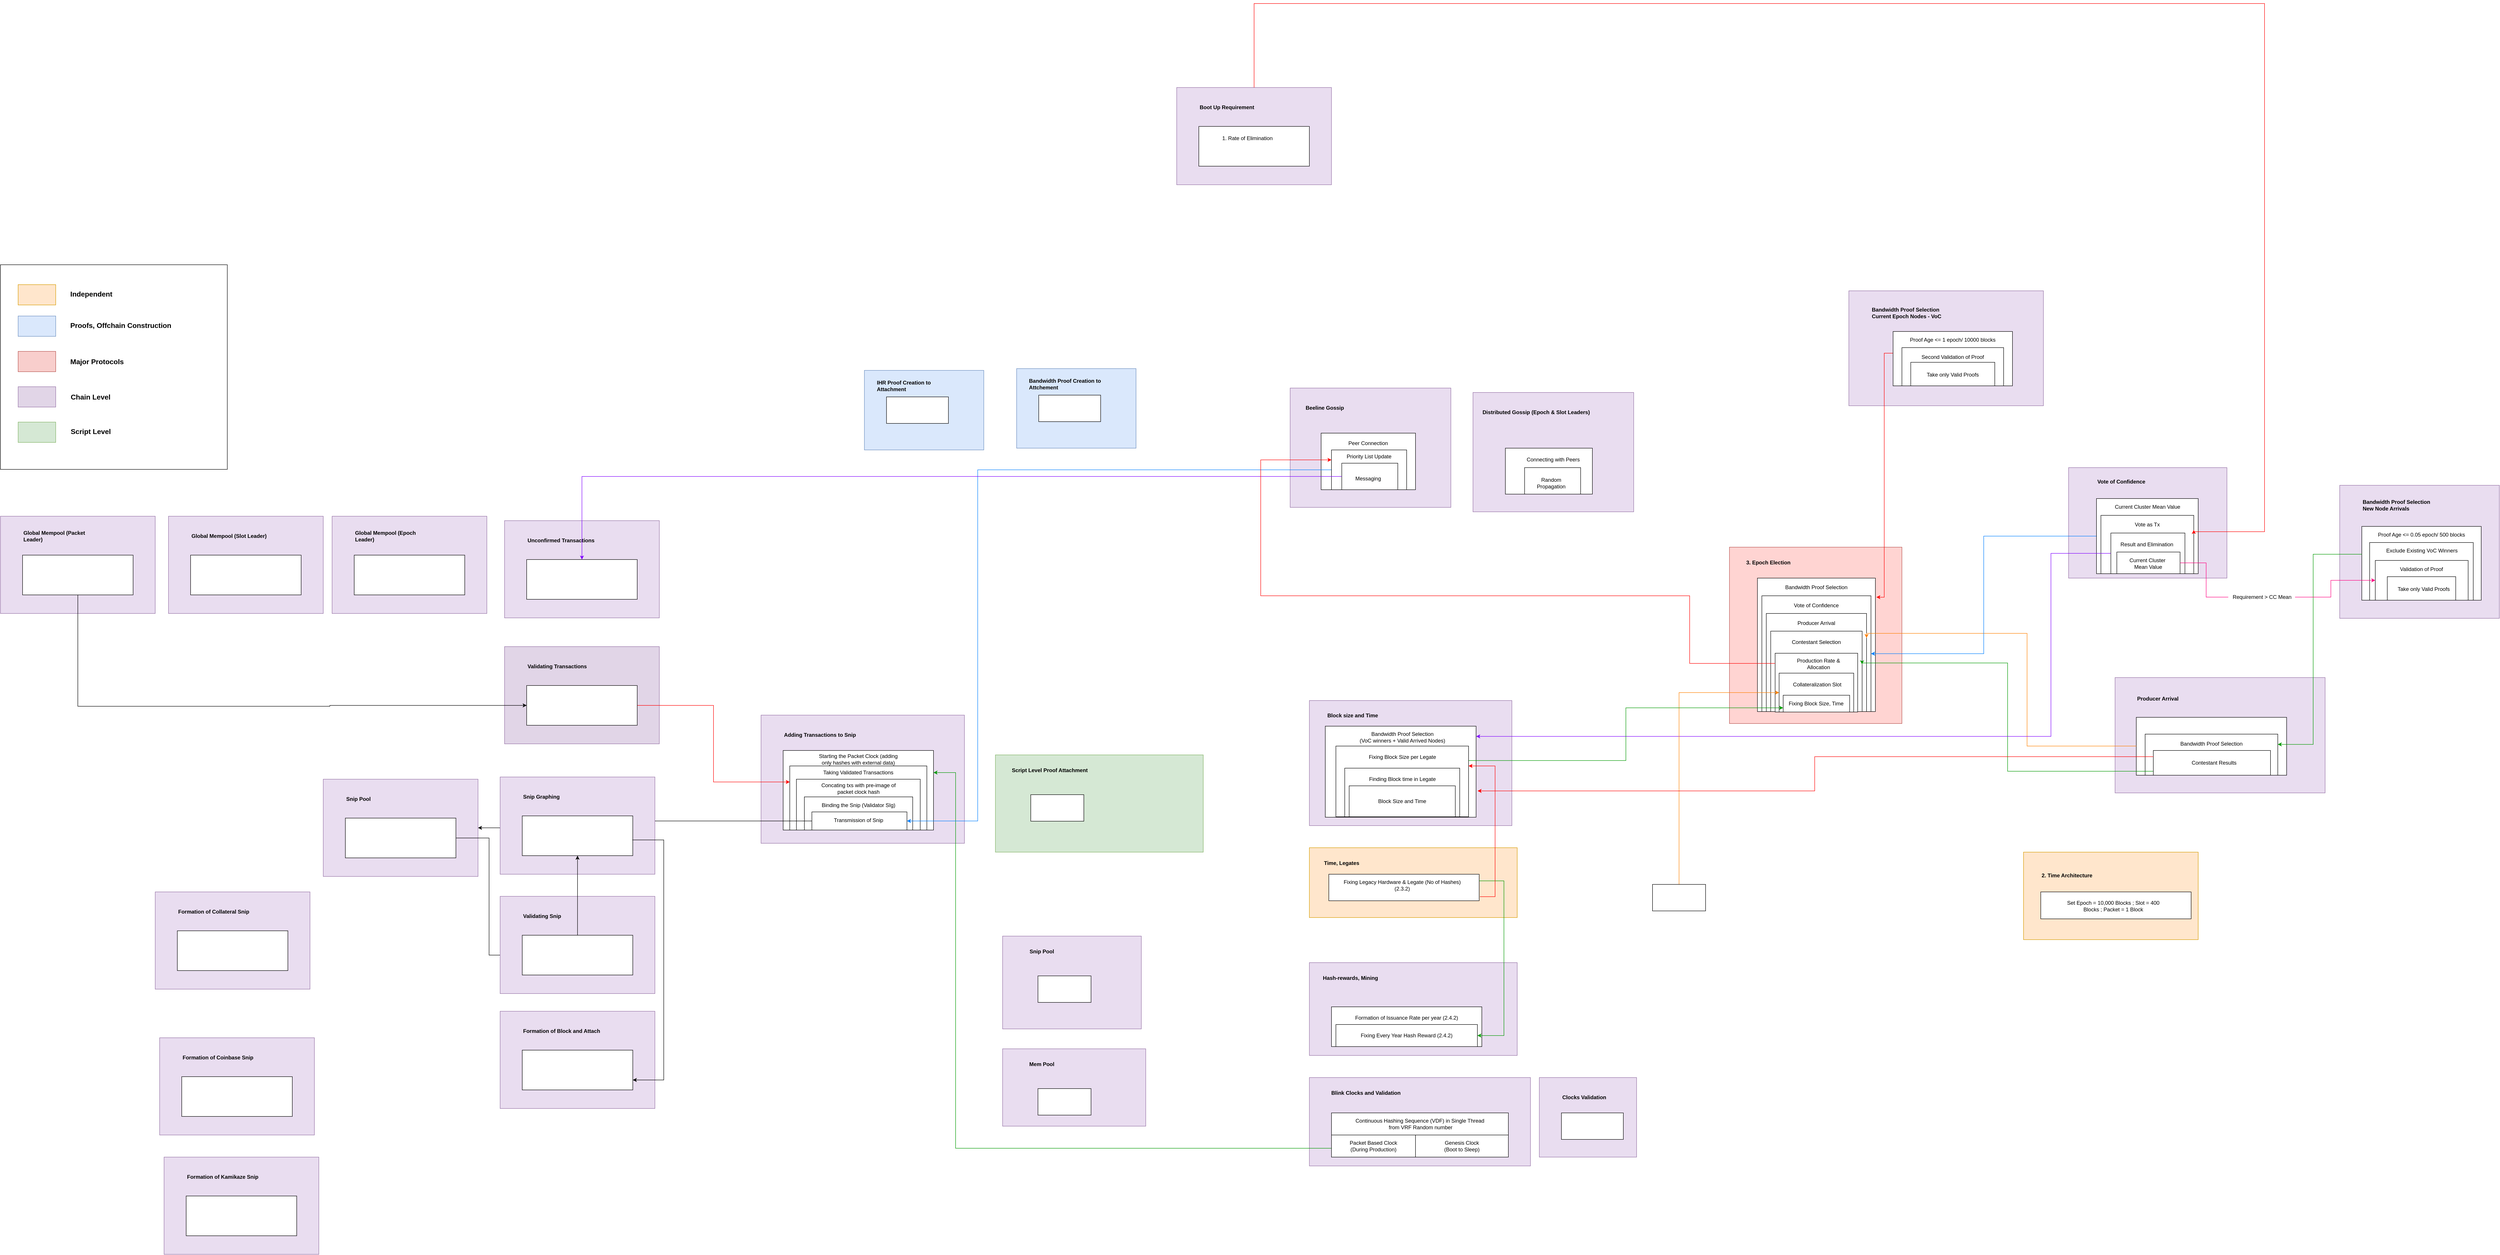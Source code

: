 <mxfile version="20.3.0" type="device"><diagram id="Gut93rH4T3lOXBkhl-au" name="Page-1"><mxGraphModel dx="4694" dy="4066" grid="0" gridSize="10" guides="1" tooltips="1" connect="1" arrows="1" fold="1" page="1" pageScale="1" pageWidth="3000" pageHeight="3000" math="0" shadow="0"><root><mxCell id="0"/><mxCell id="1" parent="0"/><mxCell id="eL9UZAqte2UcMMmed-lb-78" value="" style="rounded=0;whiteSpace=wrap;html=1;glass=0;strokeColor=#9673a6;fillColor=#E9DDF0;movable=1;resizable=1;rotatable=1;deletable=1;editable=1;connectable=1;" parent="1" vertex="1"><mxGeometry x="1932" y="-85" width="475" height="261" as="geometry"/></mxCell><mxCell id="eL9UZAqte2UcMMmed-lb-22" value="" style="rounded=0;whiteSpace=wrap;html=1;" parent="1" vertex="1"><mxGeometry x="1980" y="5" width="340" height="131" as="geometry"/></mxCell><mxCell id="JK_2anK0Gczw_8-fM60d-3" value="" style="rounded=0;whiteSpace=wrap;html=1;glass=0;strokeColor=#d79b00;fillColor=#ffe6cc;movable=1;resizable=1;rotatable=1;deletable=1;editable=1;connectable=1;" vertex="1" parent="1"><mxGeometry x="1725" y="310" width="395" height="198" as="geometry"/></mxCell><mxCell id="JK_2anK0Gczw_8-fM60d-5" value="" style="rounded=0;whiteSpace=wrap;html=1;" vertex="1" parent="1"><mxGeometry x="1764" y="400" width="340" height="61" as="geometry"/></mxCell><mxCell id="aWi-444qbN6tj6Ub5T_e-48" value="" style="rounded=0;whiteSpace=wrap;html=1;glass=0;strokeColor=#9673a6;fillColor=#E9DDF0;movable=1;resizable=1;rotatable=1;deletable=1;editable=1;connectable=1;" parent="1" vertex="1"><mxGeometry x="110" y="-33" width="458" height="283" as="geometry"/></mxCell><mxCell id="eL9UZAqte2UcMMmed-lb-89" value="" style="rounded=0;whiteSpace=wrap;html=1;strokeColor=default;" parent="1" vertex="1"><mxGeometry x="146" y="25" width="341" height="206" as="geometry"/></mxCell><mxCell id="eL9UZAqte2UcMMmed-lb-64" value="" style="rounded=0;whiteSpace=wrap;html=1;glass=0;strokeColor=#9673a6;fillColor=#E9DDF0;movable=1;resizable=1;rotatable=1;deletable=1;editable=1;connectable=1;gradientColor=none;" parent="1" vertex="1"><mxGeometry x="2440" y="-520" width="361" height="301" as="geometry"/></mxCell><mxCell id="eL9UZAqte2UcMMmed-lb-58" value="" style="rounded=0;whiteSpace=wrap;html=1;" parent="1" vertex="1"><mxGeometry x="2490" y="-427" width="270" height="167" as="geometry"/></mxCell><mxCell id="eL9UZAqte2UcMMmed-lb-68" value="" style="rounded=0;whiteSpace=wrap;html=1;" parent="1" vertex="1"><mxGeometry x="2507.7" y="-390.5" width="234.3" height="130.5" as="geometry"/></mxCell><mxCell id="eL9UZAqte2UcMMmed-lb-65" value="Bandwidth Proof Selection &lt;br&gt;New Node Arrivals" style="text;html=1;strokeColor=none;fillColor=none;align=left;verticalAlign=middle;whiteSpace=wrap;rounded=0;glass=0;fontStyle=1" parent="1" vertex="1"><mxGeometry x="2490" y="-490" width="253.75" height="30" as="geometry"/></mxCell><mxCell id="eL9UZAqte2UcMMmed-lb-48" value="" style="rounded=0;whiteSpace=wrap;html=1;glass=0;strokeColor=#9673a6;fillColor=#E9DDF0;movable=1;resizable=1;rotatable=1;deletable=1;editable=1;connectable=1;" parent="1" vertex="1"><mxGeometry x="1826.88" y="-560" width="358.12" height="250" as="geometry"/></mxCell><mxCell id="eL9UZAqte2UcMMmed-lb-37" value="" style="rounded=0;whiteSpace=wrap;html=1;glass=0;strokeColor=#9673a6;fillColor=#E9DDF0;movable=1;resizable=1;rotatable=1;deletable=1;editable=1;connectable=1;gradientColor=none;" parent="1" vertex="1"><mxGeometry x="1330" y="-960" width="440" height="260" as="geometry"/></mxCell><mxCell id="eL9UZAqte2UcMMmed-lb-1" value="" style="rounded=0;whiteSpace=wrap;html=1;glass=0;strokeColor=#b85450;fillColor=#FFD4D2;movable=1;resizable=1;rotatable=1;deletable=1;editable=1;connectable=1;" parent="1" vertex="1"><mxGeometry x="1060" y="-380" width="390" height="399" as="geometry"/></mxCell><mxCell id="eL9UZAqte2UcMMmed-lb-26" value="" style="rounded=0;whiteSpace=wrap;html=1;" parent="1" vertex="1"><mxGeometry x="1123.28" y="-310" width="266.72" height="302" as="geometry"/></mxCell><mxCell id="emr4Le-y1P6wewmF4X1r-18" value="" style="rounded=0;whiteSpace=wrap;html=1;glass=0;strokeColor=#9673a6;fillColor=#E9DDF0;movable=1;resizable=1;rotatable=1;deletable=1;editable=1;connectable=1;" parent="1" vertex="1"><mxGeometry x="-1130" width="460" height="290" as="geometry"/></mxCell><mxCell id="emr4Le-y1P6wewmF4X1r-8" value="" style="rounded=0;whiteSpace=wrap;html=1;glass=0;strokeColor=#82b366;fillColor=#d5e8d4;movable=1;resizable=1;rotatable=1;deletable=1;editable=1;connectable=1;" parent="1" vertex="1"><mxGeometry x="-600" y="90" width="470" height="220" as="geometry"/></mxCell><mxCell id="aWi-444qbN6tj6Ub5T_e-52" value="" style="rounded=0;whiteSpace=wrap;html=1;glass=0;strokeColor=#9673a6;fillColor=#E9DDF0;movable=1;resizable=1;rotatable=1;deletable=1;editable=1;connectable=1;" parent="1" vertex="1"><mxGeometry x="110" y="820" width="500" height="200" as="geometry"/></mxCell><mxCell id="aWi-444qbN6tj6Ub5T_e-59" value="" style="rounded=0;whiteSpace=wrap;html=1;glass=0;strokeColor=default;fillColor=#FFFFFF;" parent="1" vertex="1"><mxGeometry x="160" y="900" width="400" height="100" as="geometry"/></mxCell><mxCell id="aWi-444qbN6tj6Ub5T_e-50" value="" style="rounded=0;whiteSpace=wrap;html=1;glass=0;strokeColor=#9673a6;fillColor=#E9DDF0;movable=1;resizable=1;rotatable=1;deletable=1;editable=1;connectable=1;" parent="1" vertex="1"><mxGeometry x="66.56" y="-740" width="363.44" height="270" as="geometry"/></mxCell><mxCell id="aWi-444qbN6tj6Ub5T_e-46" value="" style="rounded=0;whiteSpace=wrap;html=1;glass=0;strokeColor=#9673a6;fillColor=#E9DDF0;movable=1;resizable=1;rotatable=1;deletable=1;editable=1;connectable=1;" parent="1" vertex="1"><mxGeometry x="110" y="560" width="470" height="210" as="geometry"/></mxCell><mxCell id="aWi-444qbN6tj6Ub5T_e-43" value="" style="rounded=0;whiteSpace=wrap;html=1;glass=0;strokeColor=#d79b00;fillColor=#ffe6cc;movable=1;resizable=1;rotatable=1;deletable=1;editable=1;connectable=1;" parent="1" vertex="1"><mxGeometry x="110" y="300" width="470" height="158" as="geometry"/></mxCell><mxCell id="aWi-444qbN6tj6Ub5T_e-13" value="" style="rounded=0;whiteSpace=wrap;html=1;strokeColor=default;" parent="1" vertex="1"><mxGeometry x="170" y="70" width="300" height="160" as="geometry"/></mxCell><mxCell id="aWi-444qbN6tj6Ub5T_e-14" value="Fixing Block Size per Legate" style="text;html=1;strokeColor=none;fillColor=none;align=center;verticalAlign=middle;whiteSpace=wrap;rounded=0;" parent="1" vertex="1"><mxGeometry x="212.5" y="80" width="215" height="30" as="geometry"/></mxCell><mxCell id="aWi-444qbN6tj6Ub5T_e-15" value="" style="rounded=0;whiteSpace=wrap;html=1;glass=0;strokeColor=default;" parent="1" vertex="1"><mxGeometry x="190" y="120" width="260" height="110" as="geometry"/></mxCell><mxCell id="aWi-444qbN6tj6Ub5T_e-16" value="Finding Block time in Legate" style="text;html=1;strokeColor=none;fillColor=none;align=center;verticalAlign=middle;whiteSpace=wrap;rounded=0;" parent="1" vertex="1"><mxGeometry x="212.5" y="130" width="215" height="30" as="geometry"/></mxCell><mxCell id="aWi-444qbN6tj6Ub5T_e-20" value="" style="rounded=0;whiteSpace=wrap;html=1;glass=0;strokeColor=default;" parent="1" vertex="1"><mxGeometry x="154" y="360" width="340" height="60" as="geometry"/></mxCell><mxCell id="aWi-444qbN6tj6Ub5T_e-18" value="Block Size and Time" style="rounded=0;whiteSpace=wrap;html=1;glass=0;strokeColor=default;" parent="1" vertex="1"><mxGeometry x="200" y="160" width="240" height="70" as="geometry"/></mxCell><mxCell id="aWi-444qbN6tj6Ub5T_e-21" value="Fixing Legacy Hardware &amp;amp; Legate (No of Hashes) (2.3.2)" style="text;html=1;strokeColor=none;fillColor=none;align=center;verticalAlign=middle;whiteSpace=wrap;rounded=0;" parent="1" vertex="1"><mxGeometry x="176.25" y="370" width="287.5" height="30" as="geometry"/></mxCell><mxCell id="aWi-444qbN6tj6Ub5T_e-35" value="" style="rounded=0;whiteSpace=wrap;html=1;glass=0;strokeColor=default;" parent="1" vertex="1"><mxGeometry x="136.56" y="-638" width="213.44" height="128" as="geometry"/></mxCell><mxCell id="aWi-444qbN6tj6Ub5T_e-37" value="" style="rounded=0;whiteSpace=wrap;html=1;glass=0;strokeColor=default;" parent="1" vertex="1"><mxGeometry x="160" y="660" width="340" height="90" as="geometry"/></mxCell><mxCell id="aWi-444qbN6tj6Ub5T_e-38" value="Formation of Issuance Rate per year (2.4.2)" style="text;html=1;strokeColor=none;fillColor=none;align=center;verticalAlign=middle;whiteSpace=wrap;rounded=0;" parent="1" vertex="1"><mxGeometry x="186.25" y="670" width="287.5" height="30" as="geometry"/></mxCell><mxCell id="aWi-444qbN6tj6Ub5T_e-41" style="edgeStyle=orthogonalEdgeStyle;rounded=0;orthogonalLoop=1;jettySize=auto;html=1;entryX=1;entryY=0.25;entryDx=0;entryDy=0;startArrow=classic;startFill=1;endArrow=none;endFill=0;fillColor=#d5e8d4;strokeColor=#009900;exitX=1;exitY=0.5;exitDx=0;exitDy=0;" parent="1" source="aWi-444qbN6tj6Ub5T_e-39" target="aWi-444qbN6tj6Ub5T_e-20" edge="1"><mxGeometry relative="1" as="geometry"><Array as="points"><mxPoint x="550" y="725"/><mxPoint x="550" y="375"/></Array></mxGeometry></mxCell><mxCell id="aWi-444qbN6tj6Ub5T_e-39" value="" style="rounded=0;whiteSpace=wrap;html=1;glass=0;strokeColor=default;" parent="1" vertex="1"><mxGeometry x="170" y="700" width="320" height="50" as="geometry"/></mxCell><mxCell id="aWi-444qbN6tj6Ub5T_e-40" value="Fixing Every Year Hash Reward (2.4.2)" style="text;html=1;strokeColor=none;fillColor=none;align=center;verticalAlign=middle;whiteSpace=wrap;rounded=0;" parent="1" vertex="1"><mxGeometry x="186.25" y="710" width="287.5" height="30" as="geometry"/></mxCell><mxCell id="aWi-444qbN6tj6Ub5T_e-45" value="Time, Legates" style="text;html=1;strokeColor=none;fillColor=none;align=center;verticalAlign=middle;whiteSpace=wrap;rounded=0;glass=0;fontStyle=1" parent="1" vertex="1"><mxGeometry x="136.25" y="320" width="93.75" height="30" as="geometry"/></mxCell><mxCell id="aWi-444qbN6tj6Ub5T_e-47" value="Hash-rewards, Mining" style="text;html=1;strokeColor=none;fillColor=none;align=center;verticalAlign=middle;whiteSpace=wrap;rounded=0;glass=0;fontStyle=1" parent="1" vertex="1"><mxGeometry x="126.25" y="580" width="153.75" height="30" as="geometry"/></mxCell><mxCell id="aWi-444qbN6tj6Ub5T_e-49" value="Block size and Time" style="text;html=1;strokeColor=none;fillColor=none;align=center;verticalAlign=middle;whiteSpace=wrap;rounded=0;glass=0;fontStyle=1" parent="1" vertex="1"><mxGeometry x="146" y="-14" width="123.75" height="30" as="geometry"/></mxCell><mxCell id="aWi-444qbN6tj6Ub5T_e-51" value="Beeline Gossip" style="text;html=1;strokeColor=none;fillColor=none;align=center;verticalAlign=middle;whiteSpace=wrap;rounded=0;glass=0;fontStyle=1" parent="1" vertex="1"><mxGeometry x="82.81" y="-710" width="123.75" height="30" as="geometry"/></mxCell><mxCell id="aWi-444qbN6tj6Ub5T_e-53" value="Blink Clocks and Validation" style="text;html=1;strokeColor=none;fillColor=none;align=center;verticalAlign=middle;whiteSpace=wrap;rounded=0;glass=0;fontStyle=1" parent="1" vertex="1"><mxGeometry x="126.25" y="840" width="223.75" height="30" as="geometry"/></mxCell><mxCell id="emr4Le-y1P6wewmF4X1r-22" style="edgeStyle=orthogonalEdgeStyle;rounded=0;orthogonalLoop=1;jettySize=auto;html=1;fontColor=#006633;strokeColor=#009900;" parent="1" source="aWi-444qbN6tj6Ub5T_e-54" target="emr4Le-y1P6wewmF4X1r-20" edge="1"><mxGeometry relative="1" as="geometry"><Array as="points"><mxPoint x="-690" y="980"/><mxPoint x="-690" y="130"/></Array></mxGeometry></mxCell><mxCell id="aWi-444qbN6tj6Ub5T_e-54" value="Packet Based Clock&lt;br&gt;(During Production)" style="rounded=0;whiteSpace=wrap;html=1;glass=0;strokeColor=default;fillColor=#FFFFFF;" parent="1" vertex="1"><mxGeometry x="160" y="950" width="190" height="50" as="geometry"/></mxCell><mxCell id="aWi-444qbN6tj6Ub5T_e-58" value="Genesis Clock&lt;br&gt;(Boot to Sleep)" style="rounded=0;whiteSpace=wrap;html=1;glass=0;strokeColor=default;fillColor=#FFFFFF;" parent="1" vertex="1"><mxGeometry x="350" y="950" width="210" height="50" as="geometry"/></mxCell><mxCell id="aWi-444qbN6tj6Ub5T_e-60" value="Continuous Hashing Sequence (VDF) in Single Thread&lt;br&gt;&amp;nbsp;from VRF Random number" style="text;html=1;strokeColor=none;fillColor=none;align=center;verticalAlign=middle;whiteSpace=wrap;rounded=0;glass=0;" parent="1" vertex="1"><mxGeometry x="200" y="910" width="320" height="30" as="geometry"/></mxCell><mxCell id="aWi-444qbN6tj6Ub5T_e-31" style="edgeStyle=orthogonalEdgeStyle;rounded=0;orthogonalLoop=1;jettySize=auto;html=1;entryX=1.005;entryY=0.846;entryDx=0;entryDy=0;entryPerimeter=0;startArrow=classic;startFill=1;endArrow=none;endFill=0;strokeColor=#FF0000;" parent="1" target="aWi-444qbN6tj6Ub5T_e-20" edge="1"><mxGeometry relative="1" as="geometry"><mxPoint x="470" y="115" as="sourcePoint"/><Array as="points"><mxPoint x="530" y="115"/><mxPoint x="530" y="411"/></Array></mxGeometry></mxCell><mxCell id="aWi-444qbN6tj6Ub5T_e-67" value="" style="rounded=0;whiteSpace=wrap;html=1;glass=0;strokeColor=default;fillColor=#FFFFFF;" parent="1" vertex="1"><mxGeometry x="-520" y="180.0" width="120" height="60" as="geometry"/></mxCell><mxCell id="emr4Le-y1P6wewmF4X1r-2" value="" style="rounded=0;whiteSpace=wrap;html=1;glass=0;strokeColor=#9673a6;fillColor=#E9DDF0;movable=1;resizable=1;rotatable=1;deletable=1;editable=1;connectable=1;" parent="1" vertex="1"><mxGeometry x="630" y="820" width="220" height="180" as="geometry"/></mxCell><mxCell id="emr4Le-y1P6wewmF4X1r-3" value="" style="rounded=0;whiteSpace=wrap;html=1;glass=0;strokeColor=default;fillColor=#FFFFFF;" parent="1" vertex="1"><mxGeometry x="680" y="900" width="140" height="60" as="geometry"/></mxCell><mxCell id="emr4Le-y1P6wewmF4X1r-4" value="Clocks Validation" style="text;html=1;strokeColor=none;fillColor=none;align=left;verticalAlign=middle;whiteSpace=wrap;rounded=0;glass=0;fontStyle=1" parent="1" vertex="1"><mxGeometry x="680" y="850" width="223.75" height="30" as="geometry"/></mxCell><mxCell id="emr4Le-y1P6wewmF4X1r-9" value="Script Level Proof Attachment" style="text;html=1;strokeColor=none;fillColor=none;align=center;verticalAlign=middle;whiteSpace=wrap;rounded=0;glass=0;fontStyle=1" parent="1" vertex="1"><mxGeometry x="-573.75" y="110" width="193.75" height="30" as="geometry"/></mxCell><mxCell id="emr4Le-y1P6wewmF4X1r-12" value="" style="rounded=0;whiteSpace=wrap;html=1;glass=0;strokeColor=#9673a6;fillColor=#E9DDF0;movable=1;resizable=1;rotatable=1;deletable=1;editable=1;connectable=1;" parent="1" vertex="1"><mxGeometry x="-583.75" y="500" width="313.75" height="210" as="geometry"/></mxCell><mxCell id="emr4Le-y1P6wewmF4X1r-13" value="" style="rounded=0;whiteSpace=wrap;html=1;glass=0;strokeColor=default;fillColor=#FFFFFF;" parent="1" vertex="1"><mxGeometry x="-503.75" y="590.0" width="120" height="60" as="geometry"/></mxCell><mxCell id="emr4Le-y1P6wewmF4X1r-14" value="Snip Pool" style="text;html=1;strokeColor=none;fillColor=none;align=center;verticalAlign=middle;whiteSpace=wrap;rounded=0;glass=0;fontStyle=1" parent="1" vertex="1"><mxGeometry x="-557.5" y="520" width="123.75" height="30" as="geometry"/></mxCell><mxCell id="emr4Le-y1P6wewmF4X1r-15" value="" style="rounded=0;whiteSpace=wrap;html=1;glass=0;strokeColor=#9673a6;fillColor=#E9DDF0;movable=1;resizable=1;rotatable=1;deletable=1;editable=1;connectable=1;" parent="1" vertex="1"><mxGeometry x="-583.75" y="755" width="323.75" height="175" as="geometry"/></mxCell><mxCell id="emr4Le-y1P6wewmF4X1r-16" value="" style="rounded=0;whiteSpace=wrap;html=1;glass=0;strokeColor=default;fillColor=#FFFFFF;" parent="1" vertex="1"><mxGeometry x="-503.75" y="845.0" width="120" height="60" as="geometry"/></mxCell><mxCell id="emr4Le-y1P6wewmF4X1r-17" value="Mem Pool" style="text;html=1;strokeColor=none;fillColor=none;align=center;verticalAlign=middle;whiteSpace=wrap;rounded=0;glass=0;fontStyle=1" parent="1" vertex="1"><mxGeometry x="-557.5" y="775" width="123.75" height="30" as="geometry"/></mxCell><mxCell id="emr4Le-y1P6wewmF4X1r-19" value="Adding Transactions to Snip" style="text;html=1;strokeColor=none;fillColor=none;align=left;verticalAlign=middle;whiteSpace=wrap;rounded=0;glass=0;fontStyle=1" parent="1" vertex="1"><mxGeometry x="-1080" y="30" width="183.75" height="30" as="geometry"/></mxCell><mxCell id="emr4Le-y1P6wewmF4X1r-20" value="" style="rounded=0;whiteSpace=wrap;html=1;glass=0;strokeColor=default;" parent="1" vertex="1"><mxGeometry x="-1080" y="80" width="340" height="180" as="geometry"/></mxCell><mxCell id="emr4Le-y1P6wewmF4X1r-21" value="Starting the Packet Clock (adding only hashes with external data)" style="text;html=1;strokeColor=none;fillColor=none;align=center;verticalAlign=middle;whiteSpace=wrap;rounded=0;" parent="1" vertex="1"><mxGeometry x="-1005" y="85" width="190" height="30" as="geometry"/></mxCell><mxCell id="emr4Le-y1P6wewmF4X1r-23" value="" style="rounded=0;whiteSpace=wrap;html=1;fontColor=#006633;" parent="1" vertex="1"><mxGeometry x="-1065" y="115" width="310" height="145" as="geometry"/></mxCell><mxCell id="emr4Le-y1P6wewmF4X1r-24" value="Taking Validated Transactions" style="text;html=1;strokeColor=none;fillColor=none;align=center;verticalAlign=middle;whiteSpace=wrap;rounded=0;" parent="1" vertex="1"><mxGeometry x="-1035" y="115" width="250" height="30" as="geometry"/></mxCell><mxCell id="emr4Le-y1P6wewmF4X1r-25" value="" style="rounded=0;whiteSpace=wrap;html=1;glass=0;strokeColor=#9673a6;fillColor=#e1d5e7;movable=1;resizable=1;rotatable=1;deletable=1;editable=1;connectable=1;" parent="1" vertex="1"><mxGeometry x="-1710" y="-155" width="350" height="220" as="geometry"/></mxCell><mxCell id="emr4Le-y1P6wewmF4X1r-26" value="Validating Transactions" style="text;html=1;strokeColor=none;fillColor=none;align=left;verticalAlign=middle;whiteSpace=wrap;rounded=0;glass=0;fontStyle=1" parent="1" vertex="1"><mxGeometry x="-1660" y="-125" width="183.75" height="30" as="geometry"/></mxCell><mxCell id="emr4Le-y1P6wewmF4X1r-36" value="" style="rounded=0;whiteSpace=wrap;html=1;fontColor=#006633;" parent="1" vertex="1"><mxGeometry x="-1050" y="145" width="280" height="115" as="geometry"/></mxCell><mxCell id="emr4Le-y1P6wewmF4X1r-35" value="Concating txs with pre-image of packet clock hash" style="text;html=1;strokeColor=none;fillColor=none;align=center;verticalAlign=middle;whiteSpace=wrap;rounded=0;" parent="1" vertex="1"><mxGeometry x="-996.25" y="151" width="172.5" height="30" as="geometry"/></mxCell><mxCell id="emr4Le-y1P6wewmF4X1r-39" value="" style="rounded=0;whiteSpace=wrap;html=1;fontColor=#006633;" parent="1" vertex="1"><mxGeometry x="-1032" y="185" width="245" height="75" as="geometry"/></mxCell><mxCell id="emr4Le-y1P6wewmF4X1r-38" value="Binding the Snip (Validator SIg)" style="text;html=1;strokeColor=none;fillColor=none;align=center;verticalAlign=middle;whiteSpace=wrap;rounded=0;" parent="1" vertex="1"><mxGeometry x="-996.25" y="189" width="172.5" height="30" as="geometry"/></mxCell><mxCell id="emr4Le-y1P6wewmF4X1r-44" style="edgeStyle=orthogonalEdgeStyle;rounded=0;orthogonalLoop=1;jettySize=auto;html=1;strokeColor=#007FFF;fontColor=#006633;startArrow=classic;startFill=1;endArrow=none;endFill=0;entryX=0;entryY=0.5;entryDx=0;entryDy=0;" parent="1" source="emr4Le-y1P6wewmF4X1r-41" target="zCrZaYcb0253hKXH6yGX-1" edge="1"><mxGeometry relative="1" as="geometry"><Array as="points"><mxPoint x="-640" y="240"/><mxPoint x="-640" y="-555"/></Array></mxGeometry></mxCell><mxCell id="zCrZaYcb0253hKXH6yGX-33" style="edgeStyle=orthogonalEdgeStyle;rounded=0;orthogonalLoop=1;jettySize=auto;html=1;" parent="1" source="emr4Le-y1P6wewmF4X1r-41" target="zCrZaYcb0253hKXH6yGX-30" edge="1"><mxGeometry relative="1" as="geometry"/></mxCell><mxCell id="emr4Le-y1P6wewmF4X1r-41" value="" style="rounded=0;whiteSpace=wrap;html=1;fontColor=#006633;" parent="1" vertex="1"><mxGeometry x="-1015" y="219" width="215" height="41" as="geometry"/></mxCell><mxCell id="emr4Le-y1P6wewmF4X1r-40" value="Transmission of Snip" style="text;html=1;strokeColor=none;fillColor=none;align=center;verticalAlign=middle;whiteSpace=wrap;rounded=0;" parent="1" vertex="1"><mxGeometry x="-995.75" y="222.5" width="172.5" height="30" as="geometry"/></mxCell><mxCell id="emr4Le-y1P6wewmF4X1r-43" style="edgeStyle=orthogonalEdgeStyle;rounded=0;orthogonalLoop=1;jettySize=auto;html=1;entryX=0;entryY=0.25;entryDx=0;entryDy=0;strokeColor=#FF0000;fontColor=#006633;" parent="1" source="emr4Le-y1P6wewmF4X1r-42" target="emr4Le-y1P6wewmF4X1r-23" edge="1"><mxGeometry relative="1" as="geometry"/></mxCell><mxCell id="emr4Le-y1P6wewmF4X1r-42" value="" style="rounded=0;whiteSpace=wrap;html=1;fontColor=#006633;" parent="1" vertex="1"><mxGeometry x="-1660" y="-67" width="250" height="90" as="geometry"/></mxCell><mxCell id="emr4Le-y1P6wewmF4X1r-45" value="" style="rounded=0;whiteSpace=wrap;html=1;glass=0;strokeColor=#9673a6;fillColor=#E9DDF0;movable=1;resizable=1;rotatable=1;deletable=1;editable=1;connectable=1;" parent="1" vertex="1"><mxGeometry x="-1720" y="140" width="350" height="220" as="geometry"/></mxCell><mxCell id="emr4Le-y1P6wewmF4X1r-46" value="Snip Graphing" style="text;html=1;strokeColor=none;fillColor=none;align=left;verticalAlign=middle;whiteSpace=wrap;rounded=0;glass=0;fontStyle=1" parent="1" vertex="1"><mxGeometry x="-1670" y="170" width="183.75" height="30" as="geometry"/></mxCell><mxCell id="emr4Le-y1P6wewmF4X1r-47" value="" style="rounded=0;whiteSpace=wrap;html=1;fontColor=#006633;" parent="1" vertex="1"><mxGeometry x="-1670" y="228" width="250" height="90" as="geometry"/></mxCell><mxCell id="emr4Le-y1P6wewmF4X1r-48" value="" style="rounded=0;whiteSpace=wrap;html=1;glass=0;strokeColor=#9673a6;fillColor=#E9DDF0;movable=1;resizable=1;rotatable=1;deletable=1;editable=1;connectable=1;" parent="1" vertex="1"><mxGeometry x="-2480" y="1000" width="350" height="220" as="geometry"/></mxCell><mxCell id="emr4Le-y1P6wewmF4X1r-49" value="Formation of Kamikaze Snip" style="text;html=1;strokeColor=none;fillColor=none;align=left;verticalAlign=middle;whiteSpace=wrap;rounded=0;glass=0;fontStyle=1" parent="1" vertex="1"><mxGeometry x="-2430" y="1030" width="183.75" height="30" as="geometry"/></mxCell><mxCell id="emr4Le-y1P6wewmF4X1r-50" value="" style="rounded=0;whiteSpace=wrap;html=1;fontColor=#006633;" parent="1" vertex="1"><mxGeometry x="-2430" y="1088" width="250" height="90" as="geometry"/></mxCell><mxCell id="emr4Le-y1P6wewmF4X1r-51" value="" style="rounded=0;whiteSpace=wrap;html=1;glass=0;strokeColor=#9673a6;fillColor=#E9DDF0;movable=1;resizable=1;rotatable=1;deletable=1;editable=1;connectable=1;" parent="1" vertex="1"><mxGeometry x="-2490" y="730" width="350" height="220" as="geometry"/></mxCell><mxCell id="emr4Le-y1P6wewmF4X1r-52" value="Formation of Coinbase Snip" style="text;html=1;strokeColor=none;fillColor=none;align=left;verticalAlign=middle;whiteSpace=wrap;rounded=0;glass=0;fontStyle=1" parent="1" vertex="1"><mxGeometry x="-2440" y="760" width="183.75" height="30" as="geometry"/></mxCell><mxCell id="emr4Le-y1P6wewmF4X1r-53" value="" style="rounded=0;whiteSpace=wrap;html=1;fontColor=#006633;" parent="1" vertex="1"><mxGeometry x="-2440" y="818" width="250" height="90" as="geometry"/></mxCell><mxCell id="emr4Le-y1P6wewmF4X1r-54" value="" style="rounded=0;whiteSpace=wrap;html=1;glass=0;strokeColor=#9673a6;fillColor=#E9DDF0;movable=1;resizable=1;rotatable=1;deletable=1;editable=1;connectable=1;" parent="1" vertex="1"><mxGeometry x="-2500" y="400" width="350" height="220" as="geometry"/></mxCell><mxCell id="emr4Le-y1P6wewmF4X1r-55" value="Formation of Collateral Snip" style="text;html=1;strokeColor=none;fillColor=none;align=left;verticalAlign=middle;whiteSpace=wrap;rounded=0;glass=0;fontStyle=1" parent="1" vertex="1"><mxGeometry x="-2450" y="430" width="183.75" height="30" as="geometry"/></mxCell><mxCell id="emr4Le-y1P6wewmF4X1r-56" value="" style="rounded=0;whiteSpace=wrap;html=1;fontColor=#006633;" parent="1" vertex="1"><mxGeometry x="-2450" y="488" width="250" height="90" as="geometry"/></mxCell><mxCell id="zCrZaYcb0253hKXH6yGX-1" value="" style="rounded=0;whiteSpace=wrap;html=1;" parent="1" vertex="1"><mxGeometry x="160" y="-600" width="170" height="90" as="geometry"/></mxCell><mxCell id="zCrZaYcb0253hKXH6yGX-2" value="Peer Connection" style="text;html=1;strokeColor=none;fillColor=none;align=center;verticalAlign=middle;whiteSpace=wrap;rounded=0;" parent="1" vertex="1"><mxGeometry x="183.28" y="-630" width="120" height="30" as="geometry"/></mxCell><mxCell id="zCrZaYcb0253hKXH6yGX-3" value="" style="rounded=0;whiteSpace=wrap;html=1;" parent="1" vertex="1"><mxGeometry x="183.28" y="-570" width="126.72" height="60" as="geometry"/></mxCell><mxCell id="zCrZaYcb0253hKXH6yGX-4" value="Priority List Update" style="text;html=1;strokeColor=none;fillColor=none;align=center;verticalAlign=middle;whiteSpace=wrap;rounded=0;" parent="1" vertex="1"><mxGeometry x="185" y="-600" width="120" height="30" as="geometry"/></mxCell><mxCell id="zCrZaYcb0253hKXH6yGX-5" value="Messaging" style="text;html=1;strokeColor=none;fillColor=none;align=center;verticalAlign=middle;whiteSpace=wrap;rounded=0;" parent="1" vertex="1"><mxGeometry x="213.28" y="-550" width="60" height="30" as="geometry"/></mxCell><mxCell id="zCrZaYcb0253hKXH6yGX-6" value="" style="rounded=0;whiteSpace=wrap;html=1;glass=0;strokeColor=#9673a6;fillColor=#E9DDF0;movable=1;resizable=1;rotatable=1;deletable=1;editable=1;connectable=1;" parent="1" vertex="1"><mxGeometry x="-1710" y="-440" width="350" height="220" as="geometry"/></mxCell><mxCell id="zCrZaYcb0253hKXH6yGX-7" value="Unconfirmed Transactions" style="text;html=1;strokeColor=none;fillColor=none;align=left;verticalAlign=middle;whiteSpace=wrap;rounded=0;glass=0;fontStyle=1" parent="1" vertex="1"><mxGeometry x="-1660" y="-410" width="183.75" height="30" as="geometry"/></mxCell><mxCell id="zCrZaYcb0253hKXH6yGX-8" value="" style="rounded=0;whiteSpace=wrap;html=1;fontColor=#006633;" parent="1" vertex="1"><mxGeometry x="-1660" y="-352" width="250" height="90" as="geometry"/></mxCell><mxCell id="zCrZaYcb0253hKXH6yGX-9" style="edgeStyle=orthogonalEdgeStyle;rounded=0;orthogonalLoop=1;jettySize=auto;html=1;exitX=0;exitY=0.5;exitDx=0;exitDy=0;strokeColor=#7F00FF;" parent="1" source="zCrZaYcb0253hKXH6yGX-3" target="zCrZaYcb0253hKXH6yGX-8" edge="1"><mxGeometry relative="1" as="geometry"/></mxCell><mxCell id="zCrZaYcb0253hKXH6yGX-10" value="" style="rounded=0;whiteSpace=wrap;html=1;glass=0;strokeColor=#9673a6;fillColor=#E9DDF0;movable=1;resizable=1;rotatable=1;deletable=1;editable=1;connectable=1;" parent="1" vertex="1"><mxGeometry x="480" y="-730" width="363.44" height="270" as="geometry"/></mxCell><mxCell id="zCrZaYcb0253hKXH6yGX-12" value="Distributed Gossip (Epoch &amp;amp; Slot Leaders)" style="text;html=1;strokeColor=none;fillColor=none;align=center;verticalAlign=middle;whiteSpace=wrap;rounded=0;glass=0;fontStyle=1" parent="1" vertex="1"><mxGeometry x="496.25" y="-700" width="253.75" height="30" as="geometry"/></mxCell><mxCell id="zCrZaYcb0253hKXH6yGX-18" value="" style="rounded=0;whiteSpace=wrap;html=1;" parent="1" vertex="1"><mxGeometry x="553.28" y="-604" width="196.72" height="104" as="geometry"/></mxCell><mxCell id="zCrZaYcb0253hKXH6yGX-15" value="" style="rounded=0;whiteSpace=wrap;html=1;" parent="1" vertex="1"><mxGeometry x="596.72" y="-560" width="126.72" height="60" as="geometry"/></mxCell><mxCell id="zCrZaYcb0253hKXH6yGX-17" value="Random Propagation" style="text;html=1;strokeColor=none;fillColor=none;align=center;verticalAlign=middle;whiteSpace=wrap;rounded=0;" parent="1" vertex="1"><mxGeometry x="626.72" y="-540" width="60" height="30" as="geometry"/></mxCell><mxCell id="zCrZaYcb0253hKXH6yGX-19" value="Connecting with Peers" style="text;html=1;strokeColor=none;fillColor=none;align=center;verticalAlign=middle;whiteSpace=wrap;rounded=0;" parent="1" vertex="1"><mxGeometry x="590.08" y="-593" width="143.28" height="30" as="geometry"/></mxCell><mxCell id="zCrZaYcb0253hKXH6yGX-20" value="" style="rounded=0;whiteSpace=wrap;html=1;glass=0;strokeColor=#9673a6;fillColor=#E9DDF0;movable=1;resizable=1;rotatable=1;deletable=1;editable=1;connectable=1;" parent="1" vertex="1"><mxGeometry x="-2100" y="-450" width="350" height="220" as="geometry"/></mxCell><mxCell id="zCrZaYcb0253hKXH6yGX-21" value="Global Mempool (Epoch Leader)" style="text;html=1;strokeColor=none;fillColor=none;align=left;verticalAlign=middle;whiteSpace=wrap;rounded=0;glass=0;fontStyle=1" parent="1" vertex="1"><mxGeometry x="-2050" y="-420" width="183.75" height="30" as="geometry"/></mxCell><mxCell id="zCrZaYcb0253hKXH6yGX-22" value="" style="rounded=0;whiteSpace=wrap;html=1;fontColor=#006633;" parent="1" vertex="1"><mxGeometry x="-2050" y="-362" width="250" height="90" as="geometry"/></mxCell><mxCell id="zCrZaYcb0253hKXH6yGX-23" value="" style="rounded=0;whiteSpace=wrap;html=1;glass=0;strokeColor=#9673a6;fillColor=#E9DDF0;movable=1;resizable=1;rotatable=1;deletable=1;editable=1;connectable=1;" parent="1" vertex="1"><mxGeometry x="-2470" y="-450" width="350" height="220" as="geometry"/></mxCell><mxCell id="zCrZaYcb0253hKXH6yGX-24" value="Global Mempool (Slot Leader)" style="text;html=1;strokeColor=none;fillColor=none;align=left;verticalAlign=middle;whiteSpace=wrap;rounded=0;glass=0;fontStyle=1" parent="1" vertex="1"><mxGeometry x="-2420" y="-420" width="183.75" height="30" as="geometry"/></mxCell><mxCell id="zCrZaYcb0253hKXH6yGX-25" value="" style="rounded=0;whiteSpace=wrap;html=1;fontColor=#006633;" parent="1" vertex="1"><mxGeometry x="-2420" y="-362" width="250" height="90" as="geometry"/></mxCell><mxCell id="zCrZaYcb0253hKXH6yGX-26" value="" style="rounded=0;whiteSpace=wrap;html=1;glass=0;strokeColor=#9673a6;fillColor=#E9DDF0;movable=1;resizable=1;rotatable=1;deletable=1;editable=1;connectable=1;" parent="1" vertex="1"><mxGeometry x="-2850" y="-450" width="350" height="220" as="geometry"/></mxCell><mxCell id="zCrZaYcb0253hKXH6yGX-27" value="Global Mempool (Packet Leader)" style="text;html=1;strokeColor=none;fillColor=none;align=left;verticalAlign=middle;whiteSpace=wrap;rounded=0;glass=0;fontStyle=1" parent="1" vertex="1"><mxGeometry x="-2800" y="-420" width="183.75" height="30" as="geometry"/></mxCell><mxCell id="zCrZaYcb0253hKXH6yGX-29" style="edgeStyle=orthogonalEdgeStyle;rounded=0;orthogonalLoop=1;jettySize=auto;html=1;entryX=0;entryY=0.5;entryDx=0;entryDy=0;" parent="1" source="zCrZaYcb0253hKXH6yGX-28" target="emr4Le-y1P6wewmF4X1r-42" edge="1"><mxGeometry relative="1" as="geometry"><Array as="points"><mxPoint x="-2675" y="-20"/><mxPoint x="-2105" y="-20"/><mxPoint x="-2105" y="-22"/></Array></mxGeometry></mxCell><mxCell id="zCrZaYcb0253hKXH6yGX-28" value="" style="rounded=0;whiteSpace=wrap;html=1;fontColor=#006633;" parent="1" vertex="1"><mxGeometry x="-2800" y="-362" width="250" height="90" as="geometry"/></mxCell><mxCell id="zCrZaYcb0253hKXH6yGX-30" value="" style="rounded=0;whiteSpace=wrap;html=1;glass=0;strokeColor=#9673a6;fillColor=#E9DDF0;movable=1;resizable=1;rotatable=1;deletable=1;editable=1;connectable=1;" parent="1" vertex="1"><mxGeometry x="-2120" y="145" width="350" height="220" as="geometry"/></mxCell><mxCell id="zCrZaYcb0253hKXH6yGX-31" value="Snip Pool" style="text;html=1;strokeColor=none;fillColor=none;align=left;verticalAlign=middle;whiteSpace=wrap;rounded=0;glass=0;fontStyle=1" parent="1" vertex="1"><mxGeometry x="-2070" y="175" width="183.75" height="30" as="geometry"/></mxCell><mxCell id="zCrZaYcb0253hKXH6yGX-34" style="edgeStyle=orthogonalEdgeStyle;rounded=0;orthogonalLoop=1;jettySize=auto;html=1;entryX=0;entryY=0.5;entryDx=0;entryDy=0;" parent="1" source="zCrZaYcb0253hKXH6yGX-32" target="zCrZaYcb0253hKXH6yGX-37" edge="1"><mxGeometry relative="1" as="geometry"/></mxCell><mxCell id="zCrZaYcb0253hKXH6yGX-32" value="" style="rounded=0;whiteSpace=wrap;html=1;fontColor=#006633;" parent="1" vertex="1"><mxGeometry x="-2070" y="233" width="250" height="90" as="geometry"/></mxCell><mxCell id="zCrZaYcb0253hKXH6yGX-35" value="" style="rounded=0;whiteSpace=wrap;html=1;glass=0;strokeColor=#9673a6;fillColor=#E9DDF0;movable=1;resizable=1;rotatable=1;deletable=1;editable=1;connectable=1;" parent="1" vertex="1"><mxGeometry x="-1720" y="410" width="350" height="220" as="geometry"/></mxCell><mxCell id="zCrZaYcb0253hKXH6yGX-36" value="Validating Snip" style="text;html=1;strokeColor=none;fillColor=none;align=left;verticalAlign=middle;whiteSpace=wrap;rounded=0;glass=0;fontStyle=1" parent="1" vertex="1"><mxGeometry x="-1670" y="440" width="183.75" height="30" as="geometry"/></mxCell><mxCell id="zCrZaYcb0253hKXH6yGX-41" style="edgeStyle=orthogonalEdgeStyle;rounded=0;orthogonalLoop=1;jettySize=auto;html=1;entryX=0.5;entryY=1;entryDx=0;entryDy=0;" parent="1" source="zCrZaYcb0253hKXH6yGX-37" target="emr4Le-y1P6wewmF4X1r-47" edge="1"><mxGeometry relative="1" as="geometry"/></mxCell><mxCell id="zCrZaYcb0253hKXH6yGX-37" value="" style="rounded=0;whiteSpace=wrap;html=1;fontColor=#006633;" parent="1" vertex="1"><mxGeometry x="-1670" y="498" width="250" height="90" as="geometry"/></mxCell><mxCell id="zCrZaYcb0253hKXH6yGX-38" value="" style="rounded=0;whiteSpace=wrap;html=1;glass=0;strokeColor=#9673a6;fillColor=#E9DDF0;movable=1;resizable=1;rotatable=1;deletable=1;editable=1;connectable=1;" parent="1" vertex="1"><mxGeometry x="-1720" y="670" width="350" height="220" as="geometry"/></mxCell><mxCell id="zCrZaYcb0253hKXH6yGX-39" value="Formation of Block and Attach" style="text;html=1;strokeColor=none;fillColor=none;align=left;verticalAlign=middle;whiteSpace=wrap;rounded=0;glass=0;fontStyle=1" parent="1" vertex="1"><mxGeometry x="-1670" y="700" width="183.75" height="30" as="geometry"/></mxCell><mxCell id="zCrZaYcb0253hKXH6yGX-40" value="" style="rounded=0;whiteSpace=wrap;html=1;fontColor=#006633;" parent="1" vertex="1"><mxGeometry x="-1670" y="758" width="250" height="90" as="geometry"/></mxCell><mxCell id="zCrZaYcb0253hKXH6yGX-42" style="edgeStyle=orthogonalEdgeStyle;rounded=0;orthogonalLoop=1;jettySize=auto;html=1;entryX=1;entryY=0.75;entryDx=0;entryDy=0;exitX=0.996;exitY=0.604;exitDx=0;exitDy=0;exitPerimeter=0;" parent="1" source="emr4Le-y1P6wewmF4X1r-47" target="zCrZaYcb0253hKXH6yGX-40" edge="1"><mxGeometry relative="1" as="geometry"><Array as="points"><mxPoint x="-1350" y="282"/><mxPoint x="-1350" y="826"/></Array></mxGeometry></mxCell><mxCell id="eL9UZAqte2UcMMmed-lb-2" value="3. Epoch Election" style="text;html=1;strokeColor=none;fillColor=none;align=left;verticalAlign=middle;whiteSpace=wrap;rounded=0;glass=0;fontStyle=1" parent="1" vertex="1"><mxGeometry x="1096.25" y="-360" width="253.75" height="30" as="geometry"/></mxCell><mxCell id="eL9UZAqte2UcMMmed-lb-3" value="" style="rounded=0;whiteSpace=wrap;html=1;" parent="1" vertex="1"><mxGeometry x="1133.28" y="-270" width="246.72" height="262" as="geometry"/></mxCell><mxCell id="eL9UZAqte2UcMMmed-lb-17" style="edgeStyle=orthogonalEdgeStyle;rounded=0;orthogonalLoop=1;jettySize=auto;html=1;strokeColor=#FF0000;endArrow=none;endFill=0;exitX=1.008;exitY=0.143;exitDx=0;exitDy=0;exitPerimeter=0;entryX=0;entryY=0.399;entryDx=0;entryDy=0;entryPerimeter=0;startArrow=classic;startFill=1;" parent="1" source="eL9UZAqte2UcMMmed-lb-26" target="eL9UZAqte2UcMMmed-lb-20" edge="1"><mxGeometry relative="1" as="geometry"><mxPoint x="1550" y="-410.0" as="targetPoint"/><mxPoint x="1380" y="-250" as="sourcePoint"/></mxGeometry></mxCell><mxCell id="eL9UZAqte2UcMMmed-lb-6" value="Vote of Confidence" style="text;html=1;strokeColor=none;fillColor=none;align=center;verticalAlign=middle;whiteSpace=wrap;rounded=0;" parent="1" vertex="1"><mxGeometry x="1185" y="-263" width="143.28" height="30" as="geometry"/></mxCell><mxCell id="eL9UZAqte2UcMMmed-lb-7" value="" style="rounded=0;whiteSpace=wrap;html=1;" parent="1" vertex="1"><mxGeometry x="1143.28" y="-230" width="226.72" height="222" as="geometry"/></mxCell><mxCell id="eL9UZAqte2UcMMmed-lb-8" value="Producer Arrival" style="text;html=1;strokeColor=none;fillColor=none;align=center;verticalAlign=middle;whiteSpace=wrap;rounded=0;" parent="1" vertex="1"><mxGeometry x="1185" y="-223" width="143.28" height="30" as="geometry"/></mxCell><mxCell id="eL9UZAqte2UcMMmed-lb-10" value="" style="rounded=0;whiteSpace=wrap;html=1;" parent="1" vertex="1"><mxGeometry x="1153.28" y="-190" width="206.72" height="182" as="geometry"/></mxCell><mxCell id="eL9UZAqte2UcMMmed-lb-9" value="Contestant Selection" style="text;html=1;strokeColor=none;fillColor=none;align=center;verticalAlign=middle;whiteSpace=wrap;rounded=0;" parent="1" vertex="1"><mxGeometry x="1185" y="-180" width="143.28" height="30" as="geometry"/></mxCell><mxCell id="eL9UZAqte2UcMMmed-lb-11" value="" style="rounded=0;whiteSpace=wrap;html=1;" parent="1" vertex="1"><mxGeometry x="1163.28" y="-140" width="186.72" height="133" as="geometry"/></mxCell><mxCell id="eL9UZAqte2UcMMmed-lb-12" value="Production Rate &amp;amp; Allocation" style="text;html=1;strokeColor=none;fillColor=none;align=center;verticalAlign=middle;whiteSpace=wrap;rounded=0;" parent="1" vertex="1"><mxGeometry x="1190.36" y="-131" width="143.28" height="30" as="geometry"/></mxCell><mxCell id="eL9UZAqte2UcMMmed-lb-19" value="Bandwidth Proof Selection &lt;br&gt;Current Epoch Nodes - VoC" style="text;html=1;strokeColor=none;fillColor=none;align=left;verticalAlign=middle;whiteSpace=wrap;rounded=0;glass=0;fontStyle=1" parent="1" vertex="1"><mxGeometry x="1380" y="-925" width="253.75" height="30" as="geometry"/></mxCell><mxCell id="eL9UZAqte2UcMMmed-lb-20" value="" style="rounded=0;whiteSpace=wrap;html=1;" parent="1" vertex="1"><mxGeometry x="1430" y="-868" width="270" height="123" as="geometry"/></mxCell><mxCell id="eL9UZAqte2UcMMmed-lb-21" style="edgeStyle=orthogonalEdgeStyle;rounded=0;orthogonalLoop=1;jettySize=auto;html=1;strokeColor=#FF8000;endArrow=none;endFill=0;exitX=1;exitY=0.25;exitDx=0;exitDy=0;startArrow=classic;startFill=1;" parent="1" source="eL9UZAqte2UcMMmed-lb-7" target="eL9UZAqte2UcMMmed-lb-22" edge="1"><mxGeometry relative="1" as="geometry"><mxPoint x="1690" y="-90" as="targetPoint"/><mxPoint x="1370.003" y="-168.1" as="sourcePoint"/><Array as="points"><mxPoint x="1733" y="-185"/><mxPoint x="1733" y="70"/></Array></mxGeometry></mxCell><mxCell id="eL9UZAqte2UcMMmed-lb-27" value="Bandwidth Proof Selection" style="text;html=1;strokeColor=none;fillColor=none;align=center;verticalAlign=middle;whiteSpace=wrap;rounded=0;" parent="1" vertex="1"><mxGeometry x="1185" y="-304" width="143.28" height="30" as="geometry"/></mxCell><mxCell id="eL9UZAqte2UcMMmed-lb-29" value="Vote of Confidence" style="text;html=1;strokeColor=none;fillColor=none;align=left;verticalAlign=middle;whiteSpace=wrap;rounded=0;glass=0;fontStyle=1" parent="1" vertex="1"><mxGeometry x="1890" y="-543" width="253.75" height="30" as="geometry"/></mxCell><mxCell id="eL9UZAqte2UcMMmed-lb-31" value="Proof Age &amp;lt;= 1 epoch/ 10000 blocks" style="text;html=1;strokeColor=none;fillColor=none;align=center;verticalAlign=middle;whiteSpace=wrap;rounded=0;" parent="1" vertex="1"><mxGeometry x="1445.23" y="-864.5" width="239.53" height="30" as="geometry"/></mxCell><mxCell id="eL9UZAqte2UcMMmed-lb-33" value="" style="rounded=0;whiteSpace=wrap;html=1;" parent="1" vertex="1"><mxGeometry x="1450" y="-831.5" width="230" height="86.5" as="geometry"/></mxCell><mxCell id="eL9UZAqte2UcMMmed-lb-34" value="Second Validation of Proof" style="text;html=1;strokeColor=none;fillColor=none;align=center;verticalAlign=middle;whiteSpace=wrap;rounded=0;" parent="1" vertex="1"><mxGeometry x="1455.23" y="-825" width="219.53" height="30" as="geometry"/></mxCell><mxCell id="eL9UZAqte2UcMMmed-lb-36" value="" style="rounded=0;whiteSpace=wrap;html=1;" parent="1" vertex="1"><mxGeometry x="1470" y="-798.25" width="190" height="53.25" as="geometry"/></mxCell><mxCell id="eL9UZAqte2UcMMmed-lb-35" value="Take only Valid Proofs" style="text;html=1;strokeColor=none;fillColor=none;align=center;verticalAlign=middle;whiteSpace=wrap;rounded=0;" parent="1" vertex="1"><mxGeometry x="1455.24" y="-785" width="219.53" height="30" as="geometry"/></mxCell><mxCell id="eL9UZAqte2UcMMmed-lb-38" style="edgeStyle=orthogonalEdgeStyle;rounded=0;orthogonalLoop=1;jettySize=auto;html=1;strokeColor=#007FFF;endArrow=none;endFill=0;entryX=0;entryY=0.5;entryDx=0;entryDy=0;startArrow=classic;startFill=1;" parent="1" source="eL9UZAqte2UcMMmed-lb-3" target="eL9UZAqte2UcMMmed-lb-30" edge="1"><mxGeometry relative="1" as="geometry"><mxPoint x="1440" y="-808.923" as="targetPoint"/><mxPoint x="1402.134" y="-262.82" as="sourcePoint"/></mxGeometry></mxCell><mxCell id="eL9UZAqte2UcMMmed-lb-53" value="" style="group" parent="1" vertex="1" connectable="0"><mxGeometry x="-190" y="-1420" width="350" height="220" as="geometry"/></mxCell><mxCell id="eL9UZAqte2UcMMmed-lb-49" value="" style="rounded=0;whiteSpace=wrap;html=1;glass=0;strokeColor=#9673a6;fillColor=#E9DDF0;movable=1;resizable=1;rotatable=1;deletable=1;editable=1;connectable=1;" parent="eL9UZAqte2UcMMmed-lb-53" vertex="1"><mxGeometry width="350" height="220" as="geometry"/></mxCell><mxCell id="eL9UZAqte2UcMMmed-lb-50" value="Boot Up Requirement" style="text;html=1;strokeColor=none;fillColor=none;align=left;verticalAlign=middle;whiteSpace=wrap;rounded=0;glass=0;fontStyle=1" parent="eL9UZAqte2UcMMmed-lb-53" vertex="1"><mxGeometry x="50" y="30" width="183.75" height="30" as="geometry"/></mxCell><mxCell id="eL9UZAqte2UcMMmed-lb-51" value="" style="rounded=0;whiteSpace=wrap;html=1;fontColor=#006633;" parent="eL9UZAqte2UcMMmed-lb-53" vertex="1"><mxGeometry x="50" y="88" width="250" height="90" as="geometry"/></mxCell><mxCell id="eL9UZAqte2UcMMmed-lb-52" value="1. Rate of Elimination" style="text;html=1;strokeColor=none;fillColor=none;align=center;verticalAlign=middle;whiteSpace=wrap;rounded=0;" parent="eL9UZAqte2UcMMmed-lb-53" vertex="1"><mxGeometry x="60" y="100" width="200" height="30" as="geometry"/></mxCell><mxCell id="eL9UZAqte2UcMMmed-lb-54" value="Set Epoch = 10,000 Blocks ; Slot = 400 Blocks ; Packet = 1 Block" style="text;html=1;strokeColor=none;fillColor=none;align=center;verticalAlign=middle;whiteSpace=wrap;rounded=0;" parent="1" vertex="1"><mxGeometry x="1807.5" y="417" width="240" height="30" as="geometry"/></mxCell><mxCell id="eL9UZAqte2UcMMmed-lb-55" value="" style="rounded=0;whiteSpace=wrap;html=1;" parent="1" vertex="1"><mxGeometry x="2000" y="43" width="300" height="93" as="geometry"/></mxCell><mxCell id="zCrZaYcb0253hKXH6yGX-51" style="edgeStyle=orthogonalEdgeStyle;rounded=0;orthogonalLoop=1;jettySize=auto;html=1;entryX=0;entryY=0.25;entryDx=0;entryDy=0;strokeColor=#FF0000;" parent="1" source="eL9UZAqte2UcMMmed-lb-11" target="zCrZaYcb0253hKXH6yGX-1" edge="1"><mxGeometry relative="1" as="geometry"><mxPoint x="-96.56" y="-804" as="sourcePoint"/><Array as="points"><mxPoint x="970" y="-117"/><mxPoint x="970" y="-270"/><mxPoint y="-270"/><mxPoint y="-577"/></Array></mxGeometry></mxCell><mxCell id="eL9UZAqte2UcMMmed-lb-59" value="Proof Age &amp;lt;= 0.05 epoch/ 500 blocks" style="text;html=1;strokeColor=none;fillColor=none;align=center;verticalAlign=middle;whiteSpace=wrap;rounded=0;" parent="1" vertex="1"><mxGeometry x="2505.23" y="-423.5" width="239.53" height="30" as="geometry"/></mxCell><mxCell id="eL9UZAqte2UcMMmed-lb-60" value="" style="rounded=0;whiteSpace=wrap;html=1;" parent="1" vertex="1"><mxGeometry x="2520.47" y="-350" width="210" height="90" as="geometry"/></mxCell><mxCell id="eL9UZAqte2UcMMmed-lb-61" value="Validation of Proof" style="text;html=1;strokeColor=none;fillColor=none;align=center;verticalAlign=middle;whiteSpace=wrap;rounded=0;" parent="1" vertex="1"><mxGeometry x="2515.24" y="-345" width="219.53" height="30" as="geometry"/></mxCell><mxCell id="eL9UZAqte2UcMMmed-lb-62" value="" style="rounded=0;whiteSpace=wrap;html=1;" parent="1" vertex="1"><mxGeometry x="2547.61" y="-313.25" width="154.77" height="53.25" as="geometry"/></mxCell><mxCell id="eL9UZAqte2UcMMmed-lb-63" value="Take only Valid Proofs" style="text;html=1;strokeColor=none;fillColor=none;align=center;verticalAlign=middle;whiteSpace=wrap;rounded=0;" parent="1" vertex="1"><mxGeometry x="2520.47" y="-300" width="219.53" height="30" as="geometry"/></mxCell><mxCell id="eL9UZAqte2UcMMmed-lb-56" style="edgeStyle=orthogonalEdgeStyle;rounded=0;orthogonalLoop=1;jettySize=auto;html=1;strokeColor=#009900;startArrow=classic;startFill=1;endArrow=none;endFill=0;entryX=0;entryY=0.377;entryDx=0;entryDy=0;entryPerimeter=0;exitX=1;exitY=0.25;exitDx=0;exitDy=0;" parent="1" source="eL9UZAqte2UcMMmed-lb-55" target="eL9UZAqte2UcMMmed-lb-58" edge="1"><mxGeometry relative="1" as="geometry"><mxPoint x="2580" y="-220" as="targetPoint"/><Array as="points"><mxPoint x="2380" y="66"/><mxPoint x="2380" y="-364"/></Array></mxGeometry></mxCell><mxCell id="eL9UZAqte2UcMMmed-lb-66" value="Bandwidth Proof Selection" style="text;html=1;strokeColor=none;fillColor=none;align=center;verticalAlign=middle;whiteSpace=wrap;rounded=0;" parent="1" vertex="1"><mxGeometry x="2030" y="50" width="240" height="30" as="geometry"/></mxCell><mxCell id="eL9UZAqte2UcMMmed-lb-67" value="Exclude Existing VoC Winners" style="text;html=1;strokeColor=none;fillColor=none;align=center;verticalAlign=middle;whiteSpace=wrap;rounded=0;" parent="1" vertex="1"><mxGeometry x="2505.7" y="-387" width="239.53" height="30" as="geometry"/></mxCell><mxCell id="eL9UZAqte2UcMMmed-lb-30" value="" style="rounded=0;whiteSpace=wrap;html=1;" parent="1" vertex="1"><mxGeometry x="1890" y="-490" width="230" height="170" as="geometry"/></mxCell><mxCell id="eL9UZAqte2UcMMmed-lb-39" value="Current Cluster Mean Value" style="text;html=1;strokeColor=none;fillColor=none;align=center;verticalAlign=middle;whiteSpace=wrap;rounded=0;" parent="1" vertex="1"><mxGeometry x="1922.5" y="-482.61" width="165" height="22.61" as="geometry"/></mxCell><mxCell id="eL9UZAqte2UcMMmed-lb-42" value="" style="rounded=0;whiteSpace=wrap;html=1;" parent="1" vertex="1"><mxGeometry x="1900" y="-452" width="210" height="132" as="geometry"/></mxCell><mxCell id="eL9UZAqte2UcMMmed-lb-40" value="Vote as Tx" style="text;html=1;strokeColor=none;fillColor=none;align=center;verticalAlign=middle;whiteSpace=wrap;rounded=0;" parent="1" vertex="1"><mxGeometry x="1901.25" y="-442.83" width="207.5" height="22.83" as="geometry"/></mxCell><mxCell id="eL9UZAqte2UcMMmed-lb-43" value="" style="rounded=0;whiteSpace=wrap;html=1;" parent="1" vertex="1"><mxGeometry x="1922.5" y="-412" width="167.5" height="92" as="geometry"/></mxCell><mxCell id="eL9UZAqte2UcMMmed-lb-41" value="Result and Elimination" style="text;html=1;strokeColor=none;fillColor=none;align=center;verticalAlign=middle;whiteSpace=wrap;rounded=0;" parent="1" vertex="1"><mxGeometry x="1900" y="-398.82" width="207.5" height="25.65" as="geometry"/></mxCell><mxCell id="eL9UZAqte2UcMMmed-lb-73" value="" style="rounded=0;whiteSpace=wrap;html=1;" parent="1" vertex="1"><mxGeometry x="1936" y="-369" width="143" height="49" as="geometry"/></mxCell><mxCell id="eL9UZAqte2UcMMmed-lb-72" value="Current Cluster&amp;nbsp;&lt;br&gt;Mean Value" style="text;html=1;strokeColor=none;fillColor=none;align=center;verticalAlign=middle;whiteSpace=wrap;rounded=0;" parent="1" vertex="1"><mxGeometry x="1902.5" y="-356" width="207.5" height="25.65" as="geometry"/></mxCell><mxCell id="eL9UZAqte2UcMMmed-lb-44" value="" style="endArrow=none;html=1;rounded=0;exitX=1;exitY=0.25;exitDx=0;exitDy=0;edgeStyle=orthogonalEdgeStyle;endFill=0;startArrow=classic;startFill=1;strokeColor=#FF0000;" parent="1" source="eL9UZAqte2UcMMmed-lb-42" target="eL9UZAqte2UcMMmed-lb-49" edge="1"><mxGeometry width="50" height="50" relative="1" as="geometry"><mxPoint x="2060" y="-440" as="sourcePoint"/><mxPoint x="2450" y="-500" as="targetPoint"/><Array as="points"><mxPoint x="2110" y="-415"/><mxPoint x="2270" y="-415"/><mxPoint x="2270" y="-1610"/><mxPoint x="-15" y="-1610"/></Array></mxGeometry></mxCell><mxCell id="eL9UZAqte2UcMMmed-lb-74" value="&lt;span style=&quot;&quot;&gt;Requirement &amp;gt; CC Mean&lt;/span&gt;" style="text;html=1;align=center;verticalAlign=middle;resizable=0;points=[];autosize=1;strokeColor=none;fillColor=none;" parent="1" vertex="1"><mxGeometry x="2188" y="-280" width="151" height="26" as="geometry"/></mxCell><mxCell id="eL9UZAqte2UcMMmed-lb-75" value="" style="endArrow=none;html=1;rounded=0;strokeColor=#FF0080;edgeStyle=orthogonalEdgeStyle;startArrow=classic;startFill=1;exitX=0;exitY=0.5;exitDx=0;exitDy=0;entryX=1;entryY=0.5;entryDx=0;entryDy=0;" parent="1" source="eL9UZAqte2UcMMmed-lb-60" target="eL9UZAqte2UcMMmed-lb-74" edge="1"><mxGeometry width="50" height="50" relative="1" as="geometry"><mxPoint x="2520.47" y="-305" as="sourcePoint"/><mxPoint x="2079" y="-344.5" as="targetPoint"/><Array as="points"><mxPoint x="2420" y="-305"/><mxPoint x="2420" y="-267"/></Array></mxGeometry></mxCell><mxCell id="eL9UZAqte2UcMMmed-lb-70" value="" style="endArrow=none;html=1;rounded=0;strokeColor=#FF0080;edgeStyle=orthogonalEdgeStyle;startArrow=none;startFill=1;exitX=0;exitY=0.5;exitDx=0;exitDy=0;entryX=1;entryY=0.5;entryDx=0;entryDy=0;" parent="1" source="eL9UZAqte2UcMMmed-lb-74" target="eL9UZAqte2UcMMmed-lb-73" edge="1"><mxGeometry width="50" height="50" relative="1" as="geometry"><mxPoint x="2522" y="-305" as="sourcePoint"/><mxPoint x="2116" y="-232.952" as="targetPoint"/><Array as="points"><mxPoint x="2138" y="-267"/><mxPoint x="2138" y="-344"/></Array></mxGeometry></mxCell><mxCell id="eL9UZAqte2UcMMmed-lb-81" style="edgeStyle=orthogonalEdgeStyle;rounded=0;orthogonalLoop=1;jettySize=auto;html=1;entryX=0.999;entryY=0.412;entryDx=0;entryDy=0;entryPerimeter=0;strokeColor=#009900;startArrow=none;startFill=0;endArrow=classic;endFill=1;" parent="1" source="eL9UZAqte2UcMMmed-lb-77" target="eL9UZAqte2UcMMmed-lb-10" edge="1"><mxGeometry relative="1" as="geometry"><Array as="points"><mxPoint x="1689" y="127"/><mxPoint x="1689" y="-118"/><mxPoint x="1360" y="-118"/></Array></mxGeometry></mxCell><mxCell id="eL9UZAqte2UcMMmed-lb-77" value="" style="rounded=0;whiteSpace=wrap;html=1;" parent="1" vertex="1"><mxGeometry x="2018.5" y="80" width="265" height="56" as="geometry"/></mxCell><mxCell id="eL9UZAqte2UcMMmed-lb-76" value="Contestant Results" style="text;html=1;strokeColor=none;fillColor=none;align=center;verticalAlign=middle;whiteSpace=wrap;rounded=0;" parent="1" vertex="1"><mxGeometry x="2036" y="93" width="240" height="30" as="geometry"/></mxCell><mxCell id="eL9UZAqte2UcMMmed-lb-79" value="Producer Arrival" style="text;html=1;strokeColor=none;fillColor=none;align=left;verticalAlign=middle;whiteSpace=wrap;rounded=0;glass=0;fontStyle=1" parent="1" vertex="1"><mxGeometry x="1980" y="-52" width="253.75" height="30" as="geometry"/></mxCell><mxCell id="eL9UZAqte2UcMMmed-lb-80" value="" style="endArrow=none;html=1;rounded=0;strokeColor=#7F00FF;entryX=0;entryY=0.5;entryDx=0;entryDy=0;edgeStyle=orthogonalEdgeStyle;startArrow=classic;startFill=1;exitX=1.001;exitY=0.112;exitDx=0;exitDy=0;exitPerimeter=0;" parent="1" source="eL9UZAqte2UcMMmed-lb-89" target="eL9UZAqte2UcMMmed-lb-43" edge="1"><mxGeometry width="50" height="50" relative="1" as="geometry"><mxPoint x="1101" y="160" as="sourcePoint"/><mxPoint x="1821" y="-88" as="targetPoint"/><Array as="points"><mxPoint x="1787" y="48"/><mxPoint x="1787" y="-366"/></Array></mxGeometry></mxCell><mxCell id="eL9UZAqte2UcMMmed-lb-83" value="" style="rounded=0;whiteSpace=wrap;html=1;glass=0;strokeColor=#6c8ebf;fillColor=#dae8fc;movable=1;resizable=1;rotatable=1;deletable=1;editable=1;connectable=1;" parent="1" vertex="1"><mxGeometry x="-552" y="-784" width="270" height="180" as="geometry"/></mxCell><mxCell id="eL9UZAqte2UcMMmed-lb-84" value="Bandwidth Proof Creation to Attchement" style="text;html=1;strokeColor=none;fillColor=none;align=left;verticalAlign=middle;whiteSpace=wrap;rounded=0;glass=0;fontStyle=1" parent="1" vertex="1"><mxGeometry x="-525.75" y="-764" width="180.75" height="30" as="geometry"/></mxCell><mxCell id="eL9UZAqte2UcMMmed-lb-85" value="" style="rounded=0;whiteSpace=wrap;html=1;glass=0;strokeColor=default;" parent="1" vertex="1"><mxGeometry x="-502" y="-724" width="140" height="60" as="geometry"/></mxCell><mxCell id="eL9UZAqte2UcMMmed-lb-86" value="" style="rounded=0;whiteSpace=wrap;html=1;glass=0;strokeColor=#6c8ebf;fillColor=#dae8fc;movable=1;resizable=1;rotatable=1;deletable=1;editable=1;connectable=1;" parent="1" vertex="1"><mxGeometry x="-896.25" y="-780" width="270" height="180" as="geometry"/></mxCell><mxCell id="eL9UZAqte2UcMMmed-lb-103" style="edgeStyle=orthogonalEdgeStyle;rounded=0;orthogonalLoop=1;jettySize=auto;html=1;strokeColor=#FF8000;fontSize=16;startArrow=classic;startFill=1;endArrow=none;endFill=0;" parent="1" source="eL9UZAqte2UcMMmed-lb-93" target="eL9UZAqte2UcMMmed-lb-104" edge="1"><mxGeometry relative="1" as="geometry"><mxPoint x="941.205" y="597.342" as="targetPoint"/></mxGeometry></mxCell><mxCell id="eL9UZAqte2UcMMmed-lb-93" value="" style="rounded=0;whiteSpace=wrap;html=1;" parent="1" vertex="1"><mxGeometry x="1172.28" y="-95" width="168.72" height="88" as="geometry"/></mxCell><mxCell id="eL9UZAqte2UcMMmed-lb-87" value="IHR Proof Creation to Attachment" style="text;html=1;strokeColor=none;fillColor=none;align=left;verticalAlign=middle;whiteSpace=wrap;rounded=0;glass=0;fontStyle=1" parent="1" vertex="1"><mxGeometry x="-870" y="-760" width="123.75" height="30" as="geometry"/></mxCell><mxCell id="eL9UZAqte2UcMMmed-lb-88" value="" style="rounded=0;whiteSpace=wrap;html=1;glass=0;strokeColor=default;" parent="1" vertex="1"><mxGeometry x="-846.25" y="-720" width="140" height="60" as="geometry"/></mxCell><mxCell id="eL9UZAqte2UcMMmed-lb-90" value="Bandwidth Proof Selection &lt;br&gt;(VoC winners + Valid Arrived Nodes)" style="text;html=1;strokeColor=none;fillColor=none;align=center;verticalAlign=middle;whiteSpace=wrap;rounded=0;" parent="1" vertex="1"><mxGeometry x="212.5" y="35" width="215" height="30" as="geometry"/></mxCell><mxCell id="eL9UZAqte2UcMMmed-lb-91" value="" style="endArrow=none;html=1;rounded=0;strokeColor=#FF0000;entryX=0;entryY=0.25;entryDx=0;entryDy=0;exitX=1.01;exitY=0.711;exitDx=0;exitDy=0;exitPerimeter=0;edgeStyle=orthogonalEdgeStyle;startArrow=classic;startFill=1;" parent="1" source="eL9UZAqte2UcMMmed-lb-89" target="eL9UZAqte2UcMMmed-lb-77" edge="1"><mxGeometry width="50" height="50" relative="1" as="geometry"><mxPoint x="1775" y="17" as="sourcePoint"/><mxPoint x="1825" y="-33" as="targetPoint"/></mxGeometry></mxCell><mxCell id="eL9UZAqte2UcMMmed-lb-92" value="Collateralization Slot" style="text;html=1;strokeColor=none;fillColor=none;align=center;verticalAlign=middle;whiteSpace=wrap;rounded=0;" parent="1" vertex="1"><mxGeometry x="1186.72" y="-84" width="143.28" height="30" as="geometry"/></mxCell><mxCell id="eL9UZAqte2UcMMmed-lb-14" value="Fixing Block Size, Time" style="rounded=0;whiteSpace=wrap;html=1;" parent="1" vertex="1"><mxGeometry x="1181.46" y="-45" width="150.36" height="38" as="geometry"/></mxCell><mxCell id="eL9UZAqte2UcMMmed-lb-16" value="" style="endArrow=classic;html=1;rounded=0;exitX=1.001;exitY=0.205;exitDx=0;exitDy=0;exitPerimeter=0;entryX=0;entryY=0.75;entryDx=0;entryDy=0;edgeStyle=orthogonalEdgeStyle;endFill=1;strokeColor=#009900;" parent="1" source="aWi-444qbN6tj6Ub5T_e-13" target="eL9UZAqte2UcMMmed-lb-14" edge="1"><mxGeometry width="50" height="50" relative="1" as="geometry"><mxPoint x="790" y="-70" as="sourcePoint"/><mxPoint x="840" y="-120" as="targetPoint"/></mxGeometry></mxCell><mxCell id="eL9UZAqte2UcMMmed-lb-94" value="" style="rounded=0;whiteSpace=wrap;html=1;" parent="1" vertex="1"><mxGeometry x="-2850" y="-1019" width="513" height="463" as="geometry"/></mxCell><mxCell id="eL9UZAqte2UcMMmed-lb-95" value="" style="rounded=0;whiteSpace=wrap;html=1;fillColor=#dae8fc;strokeColor=#6c8ebf;" parent="1" vertex="1"><mxGeometry x="-2810" y="-903" width="85" height="46" as="geometry"/></mxCell><mxCell id="eL9UZAqte2UcMMmed-lb-96" value="" style="rounded=0;whiteSpace=wrap;html=1;fillColor=#f8cecc;strokeColor=#b85450;" parent="1" vertex="1"><mxGeometry x="-2810" y="-823" width="85" height="46" as="geometry"/></mxCell><mxCell id="eL9UZAqte2UcMMmed-lb-97" value="" style="rounded=0;whiteSpace=wrap;html=1;fillColor=#e1d5e7;strokeColor=#9673a6;" parent="1" vertex="1"><mxGeometry x="-2810" y="-743" width="85" height="46" as="geometry"/></mxCell><mxCell id="eL9UZAqte2UcMMmed-lb-98" value="" style="rounded=0;whiteSpace=wrap;html=1;fillColor=#d5e8d4;strokeColor=#82b366;" parent="1" vertex="1"><mxGeometry x="-2810" y="-663" width="85" height="46" as="geometry"/></mxCell><mxCell id="eL9UZAqte2UcMMmed-lb-99" value="Proofs, Offchain Construction" style="text;html=1;strokeColor=none;fillColor=none;align=left;verticalAlign=middle;whiteSpace=wrap;rounded=0;fontSize=16;fontStyle=1" parent="1" vertex="1"><mxGeometry x="-2694" y="-897" width="253" height="30" as="geometry"/></mxCell><mxCell id="eL9UZAqte2UcMMmed-lb-100" value="Major Protocols" style="text;html=1;strokeColor=none;fillColor=none;align=left;verticalAlign=middle;whiteSpace=wrap;rounded=0;fontSize=16;fontStyle=1" parent="1" vertex="1"><mxGeometry x="-2694" y="-815" width="253" height="30" as="geometry"/></mxCell><mxCell id="eL9UZAqte2UcMMmed-lb-101" value="Chain Level&amp;nbsp;" style="text;html=1;strokeColor=none;fillColor=none;align=left;verticalAlign=middle;whiteSpace=wrap;rounded=0;fontSize=16;fontStyle=1" parent="1" vertex="1"><mxGeometry x="-2693" y="-735" width="253" height="30" as="geometry"/></mxCell><mxCell id="eL9UZAqte2UcMMmed-lb-102" value="Script Level&amp;nbsp;" style="text;html=1;strokeColor=none;fillColor=none;align=left;verticalAlign=middle;whiteSpace=wrap;rounded=0;fontSize=16;fontStyle=1" parent="1" vertex="1"><mxGeometry x="-2693" y="-657" width="253" height="30" as="geometry"/></mxCell><mxCell id="eL9UZAqte2UcMMmed-lb-104" value="" style="rounded=0;whiteSpace=wrap;html=1;fontSize=16;" parent="1" vertex="1"><mxGeometry x="885.995" y="383.002" width="120" height="60" as="geometry"/></mxCell><mxCell id="JK_2anK0Gczw_8-fM60d-1" value="Independent" style="text;html=1;strokeColor=none;fillColor=none;align=left;verticalAlign=middle;whiteSpace=wrap;rounded=0;fontSize=16;fontStyle=1" vertex="1" parent="1"><mxGeometry x="-2694" y="-968" width="253" height="30" as="geometry"/></mxCell><mxCell id="JK_2anK0Gczw_8-fM60d-2" value="" style="rounded=0;whiteSpace=wrap;html=1;fillColor=#ffe6cc;strokeColor=#d79b00;" vertex="1" parent="1"><mxGeometry x="-2810" y="-974" width="85" height="46" as="geometry"/></mxCell><mxCell id="JK_2anK0Gczw_8-fM60d-4" value="2. Time Architecture" style="text;html=1;strokeColor=none;fillColor=none;align=left;verticalAlign=middle;whiteSpace=wrap;rounded=0;glass=0;fontStyle=1" vertex="1" parent="1"><mxGeometry x="1764" y="348" width="253.75" height="30" as="geometry"/></mxCell></root></mxGraphModel></diagram></mxfile>